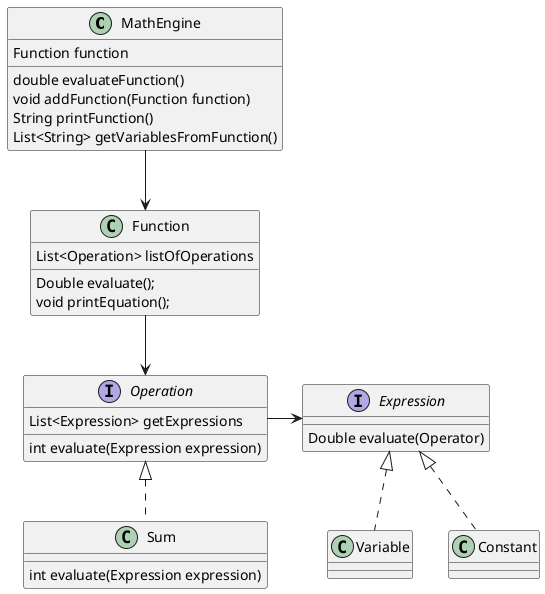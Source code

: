 @startuml

class MathEngine{
    Function function
    double evaluateFunction()
    void addFunction(Function function)
    String printFunction()
    List<String> getVariablesFromFunction()
}
MathEngine --> Function

class Function{
    List<Operation> listOfOperations
    Double evaluate();
    void printEquation();
}

Function --> Operation


interface Expression{
    Double evaluate(Operator)
}

interface Operation{
    int evaluate(Expression expression)
    List<Expression> getExpressions
}

Operation -> Expression

class Sum implements Operation{
    int evaluate(Expression expression)
}

class Variable implements Expression{
}

class Constant implements Expression{
}

interface Expression{}


@enduml